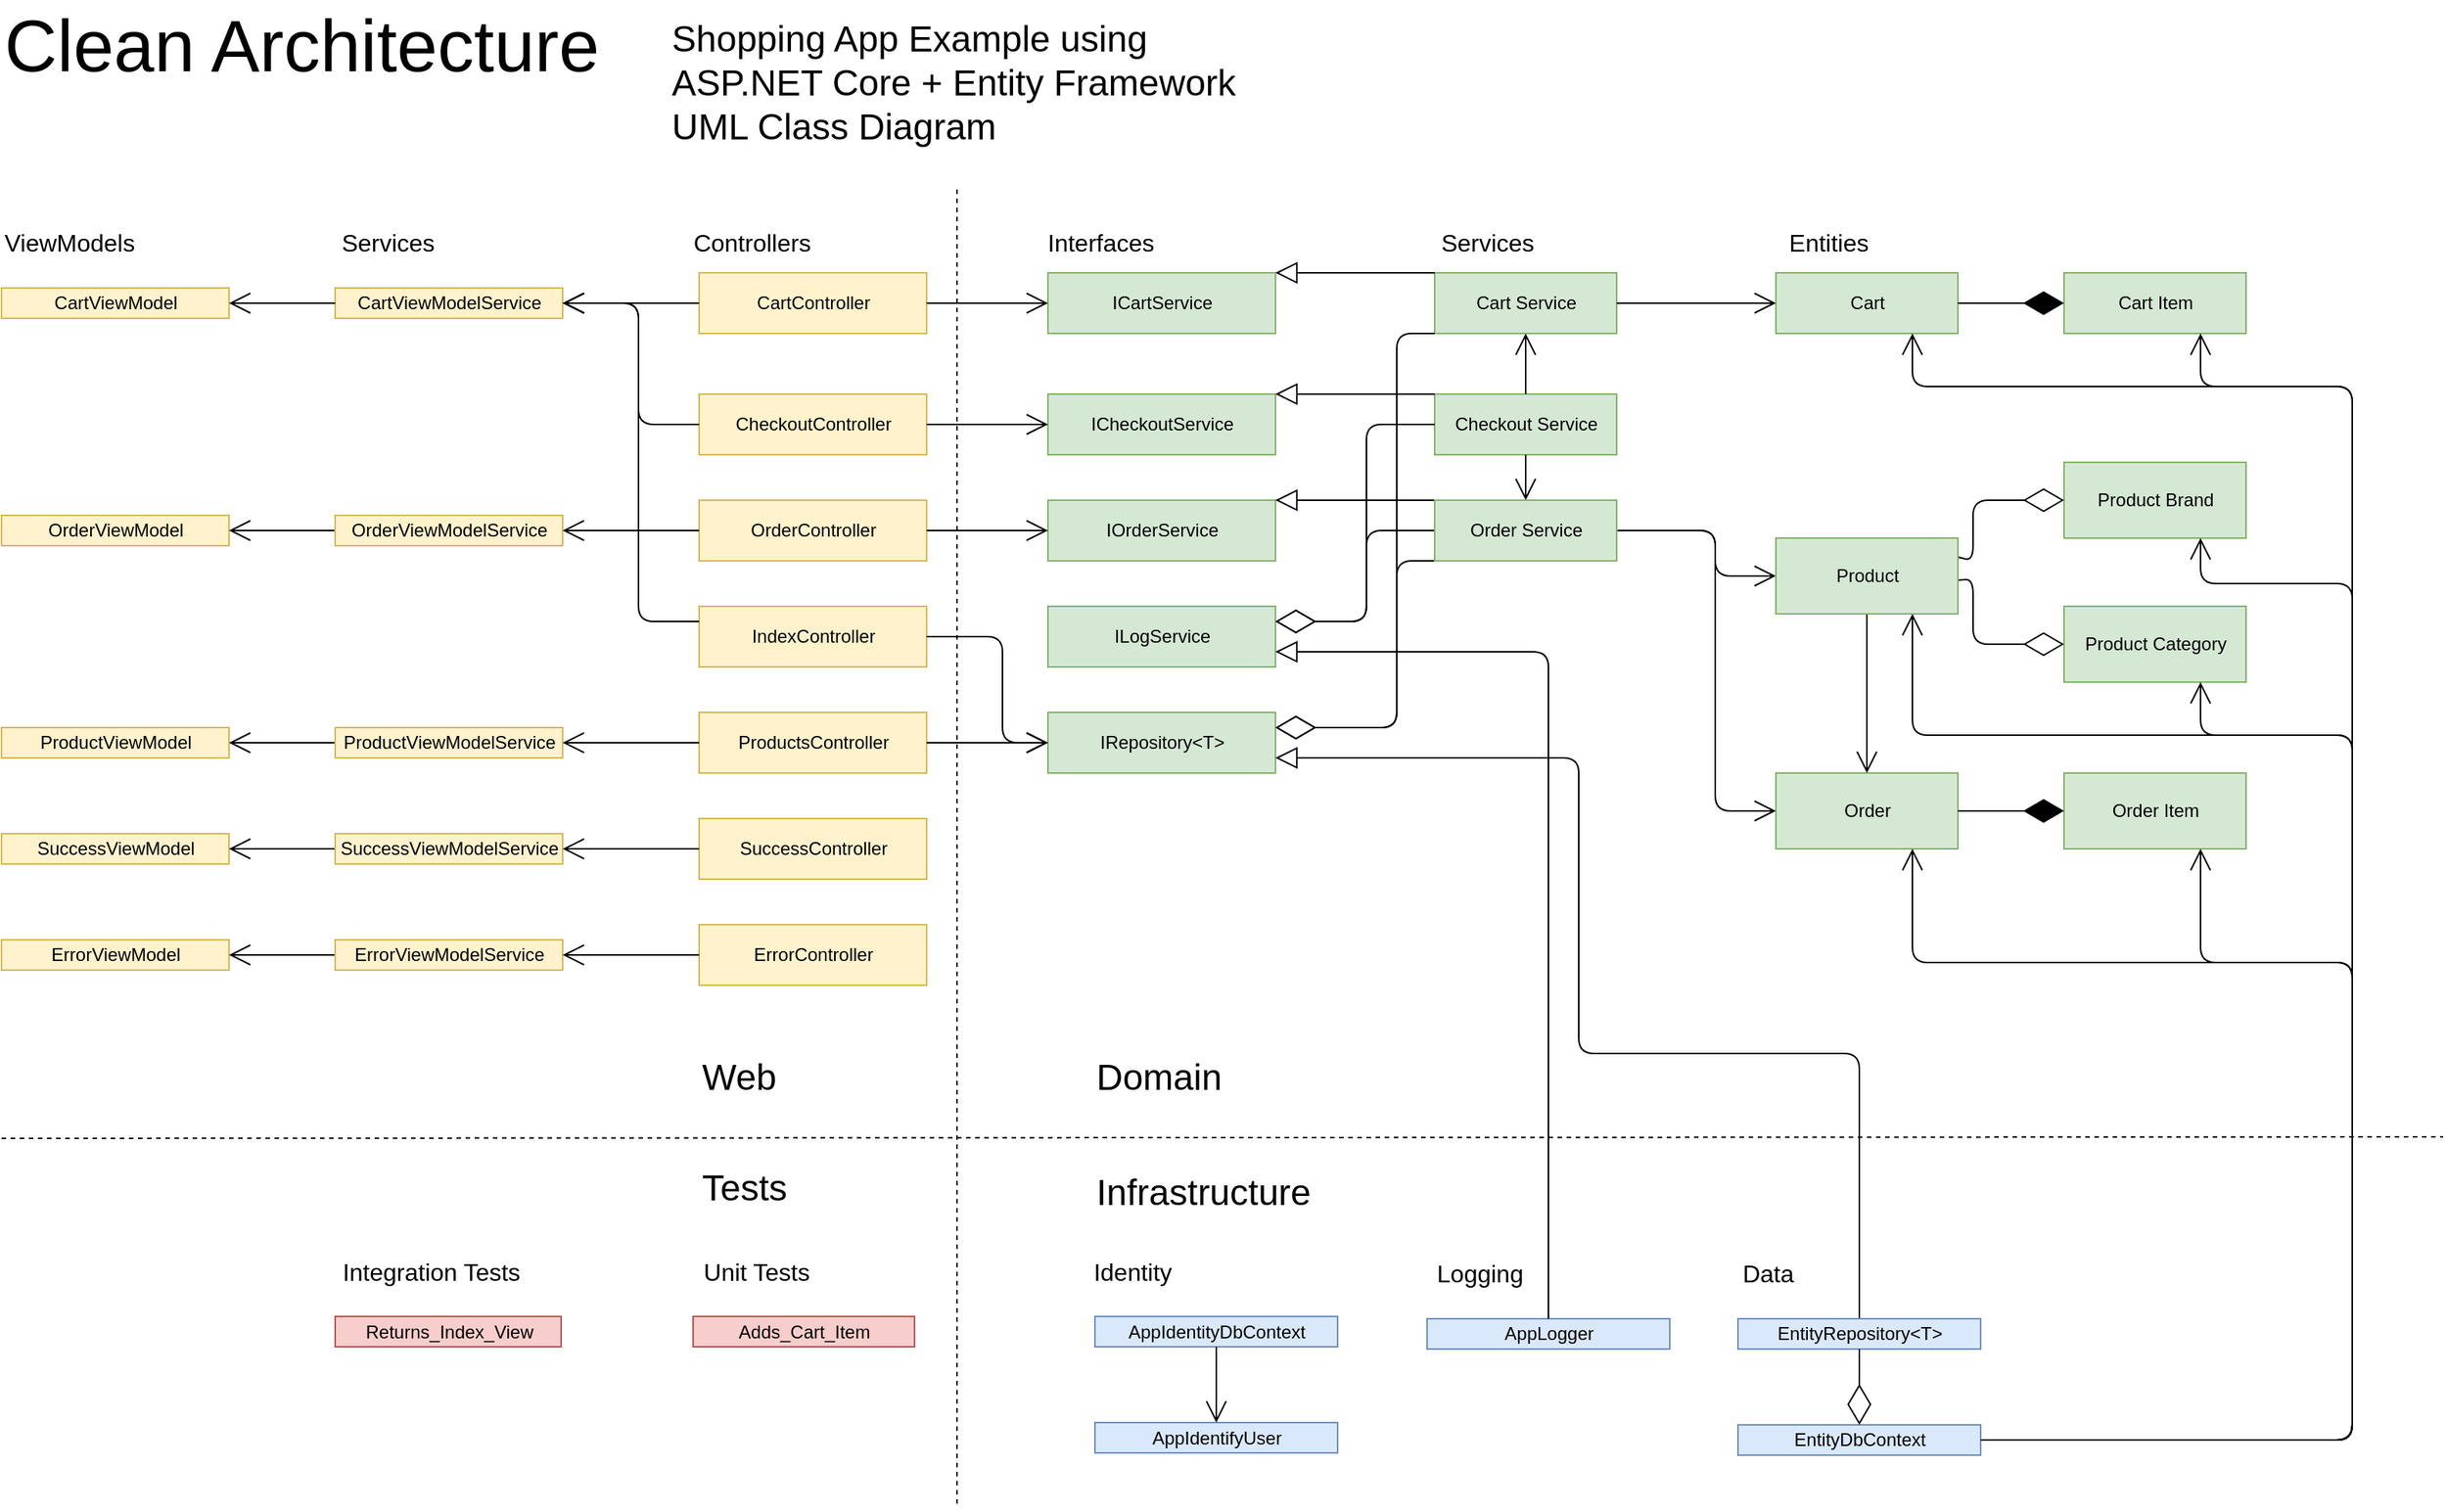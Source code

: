 <mxfile version="15.1.3" type="device"><diagram id="V9oBSz8Pz1SWtYMVpggq" name="Page-1"><mxGraphModel dx="1326" dy="6" grid="0" gridSize="10" guides="1" tooltips="1" connect="1" arrows="1" fold="1" page="0" pageScale="1" pageWidth="850" pageHeight="1100" math="0" shadow="0"><root><mxCell id="0"/><mxCell id="1" parent="0"/><mxCell id="eiqBi_pV7lHJEvHBd8np-5" value="Cart" style="html=1;fillColor=#d5e8d4;strokeColor=#82b366;" parent="1" vertex="1"><mxGeometry x="1210" y="1365" width="120" height="40" as="geometry"/></mxCell><mxCell id="eiqBi_pV7lHJEvHBd8np-6" value="Cart Item" style="html=1;fillColor=#d5e8d4;strokeColor=#82b366;" parent="1" vertex="1"><mxGeometry x="1400" y="1365" width="120" height="40" as="geometry"/></mxCell><mxCell id="eiqBi_pV7lHJEvHBd8np-7" value="Order" style="html=1;fillColor=#d5e8d4;strokeColor=#82b366;" parent="1" vertex="1"><mxGeometry x="1210" y="1695" width="120" height="50" as="geometry"/></mxCell><mxCell id="eiqBi_pV7lHJEvHBd8np-8" value="Order Item" style="html=1;fillColor=#d5e8d4;strokeColor=#82b366;" parent="1" vertex="1"><mxGeometry x="1400" y="1695" width="120" height="50" as="geometry"/></mxCell><mxCell id="eiqBi_pV7lHJEvHBd8np-10" value="Product Brand" style="html=1;fillColor=#d5e8d4;strokeColor=#82b366;" parent="1" vertex="1"><mxGeometry x="1400" y="1490" width="120" height="50" as="geometry"/></mxCell><mxCell id="eiqBi_pV7lHJEvHBd8np-11" value="Product Category" style="html=1;fillColor=#d5e8d4;strokeColor=#82b366;" parent="1" vertex="1"><mxGeometry x="1400" y="1585" width="120" height="50" as="geometry"/></mxCell><mxCell id="eiqBi_pV7lHJEvHBd8np-12" value="" style="endArrow=diamondThin;endFill=1;endSize=24;html=1;exitX=1;exitY=0.5;exitDx=0;exitDy=0;entryX=0;entryY=0.5;entryDx=0;entryDy=0;" parent="1" source="eiqBi_pV7lHJEvHBd8np-5" target="eiqBi_pV7lHJEvHBd8np-6" edge="1"><mxGeometry width="160" relative="1" as="geometry"><mxPoint x="1130" y="1860" as="sourcePoint"/><mxPoint x="970" y="1860" as="targetPoint"/></mxGeometry></mxCell><mxCell id="eiqBi_pV7lHJEvHBd8np-14" value="" style="endArrow=diamondThin;endFill=1;endSize=24;html=1;exitX=1;exitY=0.5;exitDx=0;exitDy=0;entryX=0;entryY=0.5;entryDx=0;entryDy=0;" parent="1" source="eiqBi_pV7lHJEvHBd8np-7" target="eiqBi_pV7lHJEvHBd8np-8" edge="1"><mxGeometry width="160" relative="1" as="geometry"><mxPoint x="1229.58" y="1880" as="sourcePoint"/><mxPoint x="1229.58" y="1950" as="targetPoint"/></mxGeometry></mxCell><mxCell id="eiqBi_pV7lHJEvHBd8np-15" value="" style="endArrow=diamondThin;endFill=0;endSize=24;html=1;exitX=1;exitY=0.25;exitDx=0;exitDy=0;entryX=0;entryY=0.5;entryDx=0;entryDy=0;" parent="1" source="eiqBi_pV7lHJEvHBd8np-9" target="eiqBi_pV7lHJEvHBd8np-10" edge="1"><mxGeometry width="160" relative="1" as="geometry"><mxPoint x="900" y="1965" as="sourcePoint"/><mxPoint x="1060" y="1965" as="targetPoint"/><Array as="points"><mxPoint x="1340" y="1555"/><mxPoint x="1340" y="1515"/></Array></mxGeometry></mxCell><mxCell id="eiqBi_pV7lHJEvHBd8np-16" value="" style="endArrow=diamondThin;endFill=0;endSize=24;html=1;exitDx=0;exitDy=0;entryDx=0;entryDy=0;entryX=0;entryY=0.5;exitX=1.002;exitY=0.554;exitPerimeter=0;" parent="1" source="eiqBi_pV7lHJEvHBd8np-9" target="eiqBi_pV7lHJEvHBd8np-11" edge="1"><mxGeometry width="160" relative="1" as="geometry"><mxPoint x="1030" y="1835" as="sourcePoint"/><mxPoint x="950" y="1905" as="targetPoint"/><Array as="points"><mxPoint x="1340" y="1567"/><mxPoint x="1340" y="1610"/></Array></mxGeometry></mxCell><mxCell id="eiqBi_pV7lHJEvHBd8np-17" value="Cart Service" style="html=1;fillColor=#d5e8d4;strokeColor=#82b366;" parent="1" vertex="1"><mxGeometry x="985" y="1365" width="120" height="40" as="geometry"/></mxCell><mxCell id="eiqBi_pV7lHJEvHBd8np-19" value="Checkout Service" style="html=1;fillColor=#d5e8d4;strokeColor=#82b366;" parent="1" vertex="1"><mxGeometry x="985" y="1445" width="120" height="40" as="geometry"/></mxCell><mxCell id="eiqBi_pV7lHJEvHBd8np-20" value="IRepository&amp;lt;T&amp;gt;" style="html=1;fillColor=#d5e8d4;strokeColor=#82b366;" parent="1" vertex="1"><mxGeometry x="730" y="1655" width="150" height="40" as="geometry"/></mxCell><mxCell id="eiqBi_pV7lHJEvHBd8np-21" value="ICartService" style="html=1;fillColor=#d5e8d4;strokeColor=#82b366;" parent="1" vertex="1"><mxGeometry x="730" y="1365" width="150" height="40" as="geometry"/></mxCell><mxCell id="eiqBi_pV7lHJEvHBd8np-22" value="IOrderService" style="html=1;fillColor=#d5e8d4;strokeColor=#82b366;" parent="1" vertex="1"><mxGeometry x="730" y="1515" width="150" height="40" as="geometry"/></mxCell><mxCell id="eiqBi_pV7lHJEvHBd8np-23" value="ICheckoutService" style="html=1;fillColor=#d5e8d4;strokeColor=#82b366;" parent="1" vertex="1"><mxGeometry x="730" y="1445" width="150" height="40" as="geometry"/></mxCell><mxCell id="eiqBi_pV7lHJEvHBd8np-26" value="" style="endArrow=open;endFill=1;endSize=12;html=1;curved=1;entryX=0.5;entryY=1;entryDx=0;entryDy=0;" parent="1" target="eiqBi_pV7lHJEvHBd8np-17" edge="1"><mxGeometry width="160" relative="1" as="geometry"><mxPoint x="1045" y="1445" as="sourcePoint"/><mxPoint x="1155" y="1605" as="targetPoint"/></mxGeometry></mxCell><mxCell id="eiqBi_pV7lHJEvHBd8np-28" value="" style="endArrow=open;endFill=1;endSize=12;html=1;exitX=0.5;exitY=1;exitDx=0;exitDy=0;entryX=0.5;entryY=0;entryDx=0;entryDy=0;curved=1;" parent="1" source="eiqBi_pV7lHJEvHBd8np-19" target="eiqBi_pV7lHJEvHBd8np-18" edge="1"><mxGeometry width="160" relative="1" as="geometry"><mxPoint x="1435" y="1585" as="sourcePoint"/><mxPoint x="1165" y="1585" as="targetPoint"/></mxGeometry></mxCell><mxCell id="eiqBi_pV7lHJEvHBd8np-30" value="" style="endArrow=block;endFill=0;endSize=12;html=1;exitX=0;exitY=0;exitDx=0;exitDy=0;entryX=1;entryY=0;entryDx=0;entryDy=0;" parent="1" source="eiqBi_pV7lHJEvHBd8np-17" target="eiqBi_pV7lHJEvHBd8np-21" edge="1"><mxGeometry width="160" relative="1" as="geometry"><mxPoint x="1100" y="1560" as="sourcePoint"/><mxPoint x="1260" y="1560" as="targetPoint"/></mxGeometry></mxCell><mxCell id="eiqBi_pV7lHJEvHBd8np-31" value="" style="endArrow=block;endFill=0;endSize=12;html=1;exitX=0;exitY=0;exitDx=0;exitDy=0;entryX=1;entryY=0;entryDx=0;entryDy=0;" parent="1" source="eiqBi_pV7lHJEvHBd8np-18" target="eiqBi_pV7lHJEvHBd8np-22" edge="1"><mxGeometry width="160" relative="1" as="geometry"><mxPoint x="1399.29" y="1550" as="sourcePoint"/><mxPoint x="1399.29" y="1430" as="targetPoint"/></mxGeometry></mxCell><mxCell id="eiqBi_pV7lHJEvHBd8np-32" value="" style="endArrow=block;endFill=0;endSize=12;html=1;entryX=1;entryY=0;entryDx=0;entryDy=0;exitX=0;exitY=0;exitDx=0;exitDy=0;" parent="1" source="eiqBi_pV7lHJEvHBd8np-19" target="eiqBi_pV7lHJEvHBd8np-23" edge="1"><mxGeometry width="160" relative="1" as="geometry"><mxPoint x="1479.5" y="1550" as="sourcePoint"/><mxPoint x="1500" y="1450" as="targetPoint"/></mxGeometry></mxCell><mxCell id="eiqBi_pV7lHJEvHBd8np-38" value="" style="endArrow=diamondThin;endFill=0;endSize=24;html=1;exitX=0;exitY=1;exitDx=0;exitDy=0;entryX=1;entryY=0.25;entryDx=0;entryDy=0;" parent="1" source="eiqBi_pV7lHJEvHBd8np-17" target="eiqBi_pV7lHJEvHBd8np-20" edge="1"><mxGeometry width="160" relative="1" as="geometry"><mxPoint x="290" y="1450" as="sourcePoint"/><mxPoint x="280" y="1520" as="targetPoint"/><Array as="points"><mxPoint x="960" y="1405"/><mxPoint x="960" y="1665"/></Array></mxGeometry></mxCell><mxCell id="eiqBi_pV7lHJEvHBd8np-39" value="" style="endArrow=diamondThin;endFill=0;endSize=24;html=1;exitX=0;exitY=1;exitDx=0;exitDy=0;entryX=1;entryY=0.25;entryDx=0;entryDy=0;" parent="1" source="eiqBi_pV7lHJEvHBd8np-18" target="eiqBi_pV7lHJEvHBd8np-20" edge="1"><mxGeometry width="160" relative="1" as="geometry"><mxPoint x="250" y="1560" as="sourcePoint"/><mxPoint x="800" y="1415" as="targetPoint"/><Array as="points"><mxPoint x="960" y="1555"/><mxPoint x="960" y="1665"/></Array></mxGeometry></mxCell><mxCell id="eiqBi_pV7lHJEvHBd8np-40" value="" style="endArrow=open;endFill=1;endSize=12;html=1;exitX=1;exitY=0.5;exitDx=0;exitDy=0;entryX=0;entryY=0.5;entryDx=0;entryDy=0;" parent="1" source="eiqBi_pV7lHJEvHBd8np-17" target="eiqBi_pV7lHJEvHBd8np-5" edge="1"><mxGeometry width="160" relative="1" as="geometry"><mxPoint x="1375" y="1650" as="sourcePoint"/><mxPoint x="1075" y="1700" as="targetPoint"/></mxGeometry></mxCell><mxCell id="eiqBi_pV7lHJEvHBd8np-41" value="" style="endArrow=open;endFill=1;endSize=12;html=1;exitX=1;exitY=0.5;exitDx=0;exitDy=0;entryX=0;entryY=0.5;entryDx=0;entryDy=0;" parent="1" source="eiqBi_pV7lHJEvHBd8np-18" target="eiqBi_pV7lHJEvHBd8np-7" edge="1"><mxGeometry width="160" relative="1" as="geometry"><mxPoint x="1065" y="1580" as="sourcePoint"/><mxPoint x="1065" y="1710" as="targetPoint"/><Array as="points"><mxPoint x="1170" y="1535"/><mxPoint x="1170" y="1720"/></Array></mxGeometry></mxCell><mxCell id="eiqBi_pV7lHJEvHBd8np-42" value="" style="endArrow=open;endFill=1;endSize=12;html=1;entryX=0;entryY=0.5;entryDx=0;entryDy=0;exitX=1;exitY=0.5;exitDx=0;exitDy=0;" parent="1" source="eiqBi_pV7lHJEvHBd8np-18" target="eiqBi_pV7lHJEvHBd8np-9" edge="1"><mxGeometry width="160" relative="1" as="geometry"><mxPoint x="1473" y="1675" as="sourcePoint"/><mxPoint x="1505" y="1710" as="targetPoint"/><Array as="points"><mxPoint x="1170" y="1535"/><mxPoint x="1170" y="1565"/></Array></mxGeometry></mxCell><mxCell id="eiqBi_pV7lHJEvHBd8np-43" value="" style="endArrow=open;endFill=1;endSize=12;html=1;exitX=1;exitY=0.5;exitDx=0;exitDy=0;entryX=0.75;entryY=1;entryDx=0;entryDy=0;" parent="1" source="p9F3Q-QcMgfargUnhwGG-3" target="eiqBi_pV7lHJEvHBd8np-5" edge="1"><mxGeometry width="160" relative="1" as="geometry"><mxPoint x="920" y="1610" as="sourcePoint"/><mxPoint x="1300" y="1410" as="targetPoint"/><Array as="points"><mxPoint x="1590" y="2135"/><mxPoint x="1590" y="1440"/><mxPoint x="1300" y="1440"/></Array></mxGeometry></mxCell><mxCell id="eiqBi_pV7lHJEvHBd8np-47" value="" style="endArrow=open;endFill=1;endSize=12;html=1;exitX=0.5;exitY=1;exitDx=0;exitDy=0;entryX=0.5;entryY=0;entryDx=0;entryDy=0;startArrow=none;" parent="1" source="eiqBi_pV7lHJEvHBd8np-9" target="eiqBi_pV7lHJEvHBd8np-7" edge="1"><mxGeometry width="160" relative="1" as="geometry"><mxPoint x="1250" y="1305" as="sourcePoint"/><mxPoint x="850" y="1640" as="targetPoint"/></mxGeometry></mxCell><mxCell id="eiqBi_pV7lHJEvHBd8np-48" value="" style="endArrow=open;endFill=1;endSize=12;html=1;exitX=1;exitY=0.5;exitDx=0;exitDy=0;entryX=0.75;entryY=1;entryDx=0;entryDy=0;" parent="1" source="p9F3Q-QcMgfargUnhwGG-3" target="eiqBi_pV7lHJEvHBd8np-8" edge="1"><mxGeometry width="160" relative="1" as="geometry"><mxPoint x="1270" y="1385" as="sourcePoint"/><mxPoint x="1100" y="1720" as="targetPoint"/><Array as="points"><mxPoint x="1590" y="2135"/><mxPoint x="1590" y="1820"/><mxPoint x="1490" y="1820"/></Array></mxGeometry></mxCell><mxCell id="eiqBi_pV7lHJEvHBd8np-49" value="" style="endArrow=open;endFill=1;endSize=12;html=1;exitX=1;exitY=0.5;exitDx=0;exitDy=0;entryX=0.75;entryY=1;entryDx=0;entryDy=0;" parent="1" source="p9F3Q-QcMgfargUnhwGG-3" target="eiqBi_pV7lHJEvHBd8np-11" edge="1"><mxGeometry width="160" relative="1" as="geometry"><mxPoint x="1270" y="1385" as="sourcePoint"/><mxPoint x="1100" y="1810" as="targetPoint"/><Array as="points"><mxPoint x="1590" y="2135"/><mxPoint x="1590" y="1670"/><mxPoint x="1490" y="1670"/></Array></mxGeometry></mxCell><mxCell id="eiqBi_pV7lHJEvHBd8np-50" value="" style="endArrow=open;endFill=1;endSize=12;html=1;exitX=1;exitY=0.5;exitDx=0;exitDy=0;entryX=0.75;entryY=1;entryDx=0;entryDy=0;" parent="1" source="p9F3Q-QcMgfargUnhwGG-3" target="eiqBi_pV7lHJEvHBd8np-10" edge="1"><mxGeometry width="160" relative="1" as="geometry"><mxPoint x="1120" y="1375" as="sourcePoint"/><mxPoint x="790" y="1800" as="targetPoint"/><Array as="points"><mxPoint x="1590" y="2135"/><mxPoint x="1590" y="1570"/><mxPoint x="1490" y="1570"/></Array></mxGeometry></mxCell><mxCell id="eiqBi_pV7lHJEvHBd8np-51" value="" style="endArrow=open;endFill=1;endSize=12;html=1;exitX=1;exitY=0.5;exitDx=0;exitDy=0;entryX=0.75;entryY=1;entryDx=0;entryDy=0;" parent="1" source="p9F3Q-QcMgfargUnhwGG-3" target="eiqBi_pV7lHJEvHBd8np-6" edge="1"><mxGeometry width="160" relative="1" as="geometry"><mxPoint x="1270" y="1385" as="sourcePoint"/><mxPoint x="800" y="1810" as="targetPoint"/><Array as="points"><mxPoint x="1590" y="2135"/><mxPoint x="1590" y="1440"/><mxPoint x="1490" y="1440"/></Array></mxGeometry></mxCell><mxCell id="eiqBi_pV7lHJEvHBd8np-52" value="" style="endArrow=none;dashed=1;html=1;" parent="1" edge="1"><mxGeometry width="50" height="50" relative="1" as="geometry"><mxPoint x="40" y="1936" as="sourcePoint"/><mxPoint x="1650" y="1935" as="targetPoint"/></mxGeometry></mxCell><mxCell id="eiqBi_pV7lHJEvHBd8np-53" value="Domain" style="text;html=1;strokeColor=none;fillColor=none;align=left;verticalAlign=middle;whiteSpace=wrap;rounded=0;fontSize=24;rotation=0;" parent="1" vertex="1"><mxGeometry x="760" y="1881" width="180" height="30" as="geometry"/></mxCell><mxCell id="eiqBi_pV7lHJEvHBd8np-54" value="Interfaces" style="text;html=1;strokeColor=none;fillColor=none;align=center;verticalAlign=middle;whiteSpace=wrap;rounded=0;fontSize=16;rotation=0;" parent="1" vertex="1"><mxGeometry x="730" y="1335" width="70" height="20" as="geometry"/></mxCell><mxCell id="eiqBi_pV7lHJEvHBd8np-55" value="Services" style="text;html=1;strokeColor=none;fillColor=none;align=center;verticalAlign=middle;whiteSpace=wrap;rounded=0;fontSize=16;rotation=0;" parent="1" vertex="1"><mxGeometry x="985" y="1335" width="70" height="20" as="geometry"/></mxCell><mxCell id="eiqBi_pV7lHJEvHBd8np-56" value="Entities" style="text;html=1;strokeColor=none;fillColor=none;align=center;verticalAlign=middle;whiteSpace=wrap;rounded=0;fontSize=16;rotation=0;" parent="1" vertex="1"><mxGeometry x="1210" y="1335" width="70" height="20" as="geometry"/></mxCell><mxCell id="p9F3Q-QcMgfargUnhwGG-2" value="Infrastructure" style="text;html=1;strokeColor=none;fillColor=none;align=left;verticalAlign=middle;whiteSpace=wrap;rounded=0;fontSize=24;rotation=0;" parent="1" vertex="1"><mxGeometry x="760" y="1957" width="240" height="30" as="geometry"/></mxCell><mxCell id="p9F3Q-QcMgfargUnhwGG-3" value="EntityDbContext" style="html=1;fillColor=#dae8fc;strokeColor=#6c8ebf;" parent="1" vertex="1"><mxGeometry x="1185" y="2125" width="160" height="20" as="geometry"/></mxCell><mxCell id="p9F3Q-QcMgfargUnhwGG-4" value="" style="endArrow=block;endFill=0;endSize=12;html=1;entryX=1;entryY=0.75;entryDx=0;entryDy=0;exitX=0.5;exitY=0;exitDx=0;exitDy=0;" parent="1" source="p9F3Q-QcMgfargUnhwGG-5" target="eiqBi_pV7lHJEvHBd8np-20" edge="1"><mxGeometry width="160" relative="1" as="geometry"><mxPoint x="1370" y="1200" as="sourcePoint"/><mxPoint x="1230" y="1170" as="targetPoint"/><Array as="points"><mxPoint x="1265" y="1880"/><mxPoint x="1080" y="1880"/><mxPoint x="1080" y="1685"/></Array></mxGeometry></mxCell><mxCell id="p9F3Q-QcMgfargUnhwGG-5" value="EntityRepository&amp;lt;T&amp;gt;" style="html=1;fillColor=#dae8fc;strokeColor=#6c8ebf;" parent="1" vertex="1"><mxGeometry x="1185" y="2055" width="160" height="20" as="geometry"/></mxCell><mxCell id="p9F3Q-QcMgfargUnhwGG-6" value="" style="endArrow=diamondThin;endFill=0;endSize=24;html=1;entryX=0.5;entryY=0;entryDx=0;entryDy=0;exitX=0.5;exitY=1;exitDx=0;exitDy=0;" parent="1" source="p9F3Q-QcMgfargUnhwGG-5" target="p9F3Q-QcMgfargUnhwGG-3" edge="1"><mxGeometry width="160" relative="1" as="geometry"><mxPoint x="1290" y="2090" as="sourcePoint"/><mxPoint x="1265" y="2100" as="targetPoint"/></mxGeometry></mxCell><mxCell id="p9F3Q-QcMgfargUnhwGG-7" value="AppIdentityDbContext" style="html=1;fillColor=#dae8fc;strokeColor=#6c8ebf;" parent="1" vertex="1"><mxGeometry x="761" y="2053.5" width="160" height="20" as="geometry"/></mxCell><mxCell id="p9F3Q-QcMgfargUnhwGG-8" value="AppIdentifyUser" style="html=1;fillColor=#dae8fc;strokeColor=#6c8ebf;" parent="1" vertex="1"><mxGeometry x="761" y="2123.5" width="160" height="20" as="geometry"/></mxCell><mxCell id="p9F3Q-QcMgfargUnhwGG-9" value="" style="endArrow=open;endFill=1;endSize=12;html=1;exitX=0.5;exitY=1;exitDx=0;exitDy=0;entryX=0.5;entryY=0;entryDx=0;entryDy=0;" parent="1" source="p9F3Q-QcMgfargUnhwGG-7" target="p9F3Q-QcMgfargUnhwGG-8" edge="1"><mxGeometry width="160" relative="1" as="geometry"><mxPoint x="821" y="2083.5" as="sourcePoint"/><mxPoint x="981" y="2083.5" as="targetPoint"/></mxGeometry></mxCell><mxCell id="p9F3Q-QcMgfargUnhwGG-11" value="ILogService" style="html=1;fillColor=#d5e8d4;strokeColor=#82b366;" parent="1" vertex="1"><mxGeometry x="730" y="1585" width="150" height="40" as="geometry"/></mxCell><mxCell id="p9F3Q-QcMgfargUnhwGG-12" value="" style="endArrow=diamondThin;endFill=0;endSize=24;html=1;exitX=0;exitY=0.5;exitDx=0;exitDy=0;startArrow=none;" parent="1" source="eiqBi_pV7lHJEvHBd8np-18" edge="1"><mxGeometry width="160" relative="1" as="geometry"><mxPoint x="340" y="1575" as="sourcePoint"/><mxPoint x="880" y="1595" as="targetPoint"/><Array as="points"><mxPoint x="940" y="1535"/><mxPoint x="940" y="1595"/></Array></mxGeometry></mxCell><mxCell id="p9F3Q-QcMgfargUnhwGG-13" value="" style="endArrow=diamondThin;endFill=0;endSize=24;html=1;entryX=1;entryY=0.25;entryDx=0;entryDy=0;exitX=0;exitY=0.5;exitDx=0;exitDy=0;" parent="1" source="eiqBi_pV7lHJEvHBd8np-19" target="p9F3Q-QcMgfargUnhwGG-11" edge="1"><mxGeometry width="160" relative="1" as="geometry"><mxPoint x="1040" y="1465" as="sourcePoint"/><mxPoint x="90" y="1505" as="targetPoint"/><Array as="points"><mxPoint x="940" y="1465"/><mxPoint x="940" y="1595"/></Array></mxGeometry></mxCell><mxCell id="p9F3Q-QcMgfargUnhwGG-15" value="AppLogger" style="html=1;fillColor=#dae8fc;strokeColor=#6c8ebf;" parent="1" vertex="1"><mxGeometry x="980" y="2055" width="160" height="20" as="geometry"/></mxCell><mxCell id="p9F3Q-QcMgfargUnhwGG-16" value="" style="endArrow=block;endFill=0;endSize=12;html=1;entryX=1;entryY=0.75;entryDx=0;entryDy=0;exitX=0.5;exitY=0;exitDx=0;exitDy=0;" parent="1" source="p9F3Q-QcMgfargUnhwGG-15" target="p9F3Q-QcMgfargUnhwGG-11" edge="1"><mxGeometry width="160" relative="1" as="geometry"><mxPoint x="1060" y="2060" as="sourcePoint"/><mxPoint x="805" y="1550" as="targetPoint"/><Array as="points"><mxPoint x="1060" y="1615"/></Array></mxGeometry></mxCell><mxCell id="p9F3Q-QcMgfargUnhwGG-17" value="Identity" style="text;html=1;strokeColor=none;fillColor=none;align=center;verticalAlign=middle;whiteSpace=wrap;rounded=0;fontSize=16;rotation=0;" parent="1" vertex="1"><mxGeometry x="751" y="2013.5" width="70" height="20" as="geometry"/></mxCell><mxCell id="p9F3Q-QcMgfargUnhwGG-18" value="Data" style="text;html=1;strokeColor=none;fillColor=none;align=center;verticalAlign=middle;whiteSpace=wrap;rounded=0;fontSize=16;rotation=0;" parent="1" vertex="1"><mxGeometry x="1170" y="2015" width="70" height="20" as="geometry"/></mxCell><mxCell id="p9F3Q-QcMgfargUnhwGG-19" value="Logging" style="text;html=1;strokeColor=none;fillColor=none;align=center;verticalAlign=middle;whiteSpace=wrap;rounded=0;fontSize=16;rotation=0;" parent="1" vertex="1"><mxGeometry x="980" y="2015" width="70" height="20" as="geometry"/></mxCell><mxCell id="p9F3Q-QcMgfargUnhwGG-20" value="" style="endArrow=open;endFill=1;endSize=12;html=1;exitX=1;exitY=0.5;exitDx=0;exitDy=0;entryX=0.75;entryY=1;entryDx=0;entryDy=0;" parent="1" source="p9F3Q-QcMgfargUnhwGG-3" target="eiqBi_pV7lHJEvHBd8np-9" edge="1"><mxGeometry width="160" relative="1" as="geometry"><mxPoint x="750" y="1285" as="sourcePoint"/><mxPoint x="1310" y="1650" as="targetPoint"/><Array as="points"><mxPoint x="1590" y="2135"/><mxPoint x="1590" y="1670"/><mxPoint x="1300" y="1670"/></Array></mxGeometry></mxCell><mxCell id="eiqBi_pV7lHJEvHBd8np-9" value="Product" style="html=1;fillColor=#d5e8d4;strokeColor=#82b366;" parent="1" vertex="1"><mxGeometry x="1210" y="1540" width="120" height="50" as="geometry"/></mxCell><mxCell id="eiqBi_pV7lHJEvHBd8np-18" value="Order Service" style="html=1;fillColor=#d5e8d4;strokeColor=#82b366;" parent="1" vertex="1"><mxGeometry x="985" y="1515" width="120" height="40" as="geometry"/></mxCell><mxCell id="p9F3Q-QcMgfargUnhwGG-29" value="" style="endArrow=open;endFill=1;endSize=12;html=1;exitX=1;exitY=0.5;exitDx=0;exitDy=0;entryX=0.75;entryY=1;entryDx=0;entryDy=0;" parent="1" source="p9F3Q-QcMgfargUnhwGG-3" target="eiqBi_pV7lHJEvHBd8np-7" edge="1"><mxGeometry width="160" relative="1" as="geometry"><mxPoint x="1355" y="1225" as="sourcePoint"/><mxPoint x="1460" y="1785" as="targetPoint"/><Array as="points"><mxPoint x="1590" y="2135"/><mxPoint x="1590" y="1820"/><mxPoint x="1300" y="1820"/></Array></mxGeometry></mxCell><mxCell id="p9F3Q-QcMgfargUnhwGG-30" value="" style="endArrow=none;dashed=1;html=1;" parent="1" edge="1"><mxGeometry width="50" height="50" relative="1" as="geometry"><mxPoint x="670" y="1310" as="sourcePoint"/><mxPoint x="670" y="2180" as="targetPoint"/></mxGeometry></mxCell><mxCell id="p9F3Q-QcMgfargUnhwGG-31" value="&lt;font style=&quot;font-size: 48px&quot;&gt;Clean Architecture&lt;/font&gt;&lt;font style=&quot;font-size: 24px&quot;&gt;&lt;br&gt;&lt;/font&gt;" style="text;html=1;strokeColor=none;fillColor=none;align=left;verticalAlign=middle;whiteSpace=wrap;rounded=0;fontSize=36;rotation=0;" parent="1" vertex="1"><mxGeometry x="40" y="1185" width="410" height="60" as="geometry"/></mxCell><mxCell id="p9F3Q-QcMgfargUnhwGG-32" value="Web" style="text;html=1;strokeColor=none;fillColor=none;align=left;verticalAlign=middle;whiteSpace=wrap;rounded=0;fontSize=24;rotation=0;" parent="1" vertex="1"><mxGeometry x="500" y="1881" width="150" height="30" as="geometry"/></mxCell><mxCell id="p9F3Q-QcMgfargUnhwGG-33" value="Controllers" style="text;html=1;strokeColor=none;fillColor=none;align=center;verticalAlign=middle;whiteSpace=wrap;rounded=0;fontSize=16;rotation=0;" parent="1" vertex="1"><mxGeometry x="500" y="1335" width="70" height="20" as="geometry"/></mxCell><mxCell id="p9F3Q-QcMgfargUnhwGG-37" value="Services" style="text;html=1;strokeColor=none;fillColor=none;align=center;verticalAlign=middle;whiteSpace=wrap;rounded=0;fontSize=16;rotation=0;" parent="1" vertex="1"><mxGeometry x="260" y="1335" width="70" height="20" as="geometry"/></mxCell><mxCell id="p9F3Q-QcMgfargUnhwGG-40" value="ViewModels" style="text;html=1;strokeColor=none;fillColor=none;align=center;verticalAlign=middle;whiteSpace=wrap;rounded=0;fontSize=16;rotation=0;" parent="1" vertex="1"><mxGeometry x="50" y="1335" width="70" height="20" as="geometry"/></mxCell><mxCell id="p9F3Q-QcMgfargUnhwGG-41" value="IndexController" style="html=1;fillColor=#fff2cc;strokeColor=#d6b656;" parent="1" vertex="1"><mxGeometry x="500" y="1585" width="150" height="40" as="geometry"/></mxCell><mxCell id="p9F3Q-QcMgfargUnhwGG-42" value="ProductsController" style="html=1;fillColor=#fff2cc;strokeColor=#d6b656;" parent="1" vertex="1"><mxGeometry x="500" y="1655" width="150" height="40" as="geometry"/></mxCell><mxCell id="p9F3Q-QcMgfargUnhwGG-43" value="OrderController" style="html=1;fillColor=#fff2cc;strokeColor=#d6b656;" parent="1" vertex="1"><mxGeometry x="500" y="1515" width="150" height="40" as="geometry"/></mxCell><mxCell id="p9F3Q-QcMgfargUnhwGG-44" value="CartController" style="html=1;fillColor=#fff2cc;strokeColor=#d6b656;" parent="1" vertex="1"><mxGeometry x="500" y="1365" width="150" height="40" as="geometry"/></mxCell><mxCell id="p9F3Q-QcMgfargUnhwGG-46" value="CheckoutController" style="html=1;fillColor=#fff2cc;strokeColor=#d6b656;" parent="1" vertex="1"><mxGeometry x="500" y="1445" width="150" height="40" as="geometry"/></mxCell><mxCell id="p9F3Q-QcMgfargUnhwGG-47" value="SuccessController" style="html=1;fillColor=#fff2cc;strokeColor=#d6b656;" parent="1" vertex="1"><mxGeometry x="500" y="1725" width="150" height="40" as="geometry"/></mxCell><mxCell id="p9F3Q-QcMgfargUnhwGG-48" value="ErrorController" style="html=1;fillColor=#fff2cc;strokeColor=#d6b656;" parent="1" vertex="1"><mxGeometry x="500" y="1795" width="150" height="40" as="geometry"/></mxCell><mxCell id="p9F3Q-QcMgfargUnhwGG-49" value="CartViewModel" style="html=1;fillColor=#fff2cc;strokeColor=#d6b656;" parent="1" vertex="1"><mxGeometry x="40" y="1375" width="150" height="20" as="geometry"/></mxCell><mxCell id="p9F3Q-QcMgfargUnhwGG-51" value="OrderViewModel" style="html=1;fillColor=#fff2cc;strokeColor=#d6b656;" parent="1" vertex="1"><mxGeometry x="40" y="1525" width="150" height="20" as="geometry"/></mxCell><mxCell id="p9F3Q-QcMgfargUnhwGG-53" value="ProductViewModel" style="html=1;fillColor=#fff2cc;strokeColor=#d6b656;" parent="1" vertex="1"><mxGeometry x="40" y="1665" width="150" height="20" as="geometry"/></mxCell><mxCell id="p9F3Q-QcMgfargUnhwGG-54" value="CartViewModelService" style="html=1;fillColor=#fff2cc;strokeColor=#d6b656;" parent="1" vertex="1"><mxGeometry x="260" y="1375" width="150" height="20" as="geometry"/></mxCell><mxCell id="p9F3Q-QcMgfargUnhwGG-56" value="" style="endArrow=open;endFill=1;endSize=12;html=1;fontSize=24;exitX=0;exitY=0.25;exitDx=0;exitDy=0;entryX=1;entryY=0.5;entryDx=0;entryDy=0;" parent="1" source="p9F3Q-QcMgfargUnhwGG-41" target="p9F3Q-QcMgfargUnhwGG-54" edge="1"><mxGeometry width="160" relative="1" as="geometry"><mxPoint x="270" y="1575" as="sourcePoint"/><mxPoint x="430" y="1575" as="targetPoint"/><Array as="points"><mxPoint x="460" y="1595"/><mxPoint x="460" y="1385"/></Array></mxGeometry></mxCell><mxCell id="p9F3Q-QcMgfargUnhwGG-60" value="" style="endArrow=open;endFill=1;endSize=12;html=1;fontSize=24;exitX=0;exitY=0.5;exitDx=0;exitDy=0;entryX=1;entryY=0.5;entryDx=0;entryDy=0;" parent="1" source="p9F3Q-QcMgfargUnhwGG-54" target="p9F3Q-QcMgfargUnhwGG-49" edge="1"><mxGeometry width="160" relative="1" as="geometry"><mxPoint x="510.0" y="1200" as="sourcePoint"/><mxPoint x="440.0" y="1200" as="targetPoint"/></mxGeometry></mxCell><mxCell id="p9F3Q-QcMgfargUnhwGG-61" value="" style="endArrow=open;endFill=1;endSize=12;html=1;fontSize=24;entryX=1;entryY=0.5;entryDx=0;entryDy=0;exitX=0;exitY=0.5;exitDx=0;exitDy=0;" parent="1" source="p9F3Q-QcMgfargUnhwGG-75" target="p9F3Q-QcMgfargUnhwGG-51" edge="1"><mxGeometry width="160" relative="1" as="geometry"><mxPoint x="250" y="1535" as="sourcePoint"/><mxPoint x="360.0" y="1524.58" as="targetPoint"/></mxGeometry></mxCell><mxCell id="p9F3Q-QcMgfargUnhwGG-63" value="" style="endArrow=open;endFill=1;endSize=12;html=1;fontSize=24;exitX=1;exitY=0.5;exitDx=0;exitDy=0;entryX=0;entryY=0.5;entryDx=0;entryDy=0;" parent="1" source="p9F3Q-QcMgfargUnhwGG-41" target="eiqBi_pV7lHJEvHBd8np-20" edge="1"><mxGeometry width="160" relative="1" as="geometry"><mxPoint x="510.0" y="1385" as="sourcePoint"/><mxPoint x="710" y="1445" as="targetPoint"/><Array as="points"><mxPoint x="700" y="1605"/><mxPoint x="700" y="1675"/></Array></mxGeometry></mxCell><mxCell id="p9F3Q-QcMgfargUnhwGG-64" value="" style="endArrow=open;endFill=1;endSize=12;html=1;fontSize=24;exitX=1;exitY=0.5;exitDx=0;exitDy=0;entryX=0;entryY=0.5;entryDx=0;entryDy=0;" parent="1" source="p9F3Q-QcMgfargUnhwGG-43" target="eiqBi_pV7lHJEvHBd8np-22" edge="1"><mxGeometry width="160" relative="1" as="geometry"><mxPoint x="660" y="1395" as="sourcePoint"/><mxPoint x="740" y="1685" as="targetPoint"/></mxGeometry></mxCell><mxCell id="p9F3Q-QcMgfargUnhwGG-65" value="" style="endArrow=open;endFill=1;endSize=12;html=1;fontSize=24;exitX=1;exitY=0.5;exitDx=0;exitDy=0;entryX=0;entryY=0.5;entryDx=0;entryDy=0;" parent="1" source="p9F3Q-QcMgfargUnhwGG-46" target="eiqBi_pV7lHJEvHBd8np-23" edge="1"><mxGeometry width="160" relative="1" as="geometry"><mxPoint x="660" y="1535" as="sourcePoint"/><mxPoint x="740" y="1545" as="targetPoint"/></mxGeometry></mxCell><mxCell id="p9F3Q-QcMgfargUnhwGG-66" value="" style="endArrow=open;endFill=1;endSize=12;html=1;fontSize=24;exitX=1;exitY=0.5;exitDx=0;exitDy=0;entryX=0;entryY=0.5;entryDx=0;entryDy=0;" parent="1" source="p9F3Q-QcMgfargUnhwGG-44" target="eiqBi_pV7lHJEvHBd8np-21" edge="1"><mxGeometry width="160" relative="1" as="geometry"><mxPoint x="660" y="1675" as="sourcePoint"/><mxPoint x="740" y="1475" as="targetPoint"/></mxGeometry></mxCell><mxCell id="p9F3Q-QcMgfargUnhwGG-67" value="" style="endArrow=open;endFill=1;endSize=12;html=1;fontSize=24;exitX=1;exitY=0.5;exitDx=0;exitDy=0;" parent="1" source="p9F3Q-QcMgfargUnhwGG-42" edge="1"><mxGeometry width="160" relative="1" as="geometry"><mxPoint x="660" y="1395" as="sourcePoint"/><mxPoint x="730" y="1675" as="targetPoint"/></mxGeometry></mxCell><mxCell id="p9F3Q-QcMgfargUnhwGG-69" value="" style="endArrow=open;endFill=1;endSize=12;html=1;fontSize=24;entryX=1;entryY=0.5;entryDx=0;entryDy=0;exitX=0;exitY=0.5;exitDx=0;exitDy=0;" parent="1" source="p9F3Q-QcMgfargUnhwGG-79" target="p9F3Q-QcMgfargUnhwGG-53" edge="1"><mxGeometry width="160" relative="1" as="geometry"><mxPoint x="240" y="1675" as="sourcePoint"/><mxPoint x="30" y="1535" as="targetPoint"/></mxGeometry></mxCell><mxCell id="p9F3Q-QcMgfargUnhwGG-72" value="" style="endArrow=open;endFill=1;endSize=12;html=1;fontSize=24;exitX=0;exitY=0.5;exitDx=0;exitDy=0;entryX=1;entryY=0.5;entryDx=0;entryDy=0;" parent="1" source="p9F3Q-QcMgfargUnhwGG-44" target="p9F3Q-QcMgfargUnhwGG-54" edge="1"><mxGeometry width="160" relative="1" as="geometry"><mxPoint x="510" y="1605" as="sourcePoint"/><mxPoint x="430" y="1575" as="targetPoint"/></mxGeometry></mxCell><mxCell id="p9F3Q-QcMgfargUnhwGG-73" value="" style="endArrow=open;endFill=1;endSize=12;html=1;fontSize=24;exitX=0;exitY=0.5;exitDx=0;exitDy=0;entryX=1;entryY=0.5;entryDx=0;entryDy=0;" parent="1" source="p9F3Q-QcMgfargUnhwGG-46" target="p9F3Q-QcMgfargUnhwGG-54" edge="1"><mxGeometry width="160" relative="1" as="geometry"><mxPoint x="510" y="1395" as="sourcePoint"/><mxPoint x="430" y="1575" as="targetPoint"/><Array as="points"><mxPoint x="460" y="1465"/><mxPoint x="460" y="1385"/></Array></mxGeometry></mxCell><mxCell id="p9F3Q-QcMgfargUnhwGG-75" value="OrderViewModelService" style="html=1;fillColor=#fff2cc;strokeColor=#d6b656;" parent="1" vertex="1"><mxGeometry x="260" y="1525" width="150" height="20" as="geometry"/></mxCell><mxCell id="p9F3Q-QcMgfargUnhwGG-79" value="ProductViewModelService" style="html=1;fillColor=#fff2cc;strokeColor=#d6b656;" parent="1" vertex="1"><mxGeometry x="260" y="1665" width="150" height="20" as="geometry"/></mxCell><mxCell id="p9F3Q-QcMgfargUnhwGG-81" value="" style="endArrow=open;endFill=1;endSize=12;html=1;fontSize=24;entryX=1;entryY=0.5;entryDx=0;entryDy=0;exitX=0;exitY=0.5;exitDx=0;exitDy=0;" parent="1" source="p9F3Q-QcMgfargUnhwGG-43" target="p9F3Q-QcMgfargUnhwGG-75" edge="1"><mxGeometry width="160" relative="1" as="geometry"><mxPoint x="270" y="1545" as="sourcePoint"/><mxPoint x="200" y="1545" as="targetPoint"/></mxGeometry></mxCell><mxCell id="p9F3Q-QcMgfargUnhwGG-82" value="" style="endArrow=open;endFill=1;endSize=12;html=1;fontSize=24;entryX=1;entryY=0.5;entryDx=0;entryDy=0;exitX=0;exitY=0.5;exitDx=0;exitDy=0;" parent="1" source="p9F3Q-QcMgfargUnhwGG-42" target="p9F3Q-QcMgfargUnhwGG-79" edge="1"><mxGeometry width="160" relative="1" as="geometry"><mxPoint x="510" y="1545" as="sourcePoint"/><mxPoint x="420" y="1545" as="targetPoint"/></mxGeometry></mxCell><mxCell id="p9F3Q-QcMgfargUnhwGG-83" value="SuccessViewModel" style="html=1;fillColor=#fff2cc;strokeColor=#d6b656;" parent="1" vertex="1"><mxGeometry x="40" y="1735" width="150" height="20" as="geometry"/></mxCell><mxCell id="p9F3Q-QcMgfargUnhwGG-84" value="" style="endArrow=open;endFill=1;endSize=12;html=1;fontSize=24;entryX=1;entryY=0.5;entryDx=0;entryDy=0;exitX=0;exitY=0.5;exitDx=0;exitDy=0;" parent="1" source="p9F3Q-QcMgfargUnhwGG-85" target="p9F3Q-QcMgfargUnhwGG-83" edge="1"><mxGeometry width="160" relative="1" as="geometry"><mxPoint x="240" y="1745" as="sourcePoint"/><mxPoint x="30" y="1605" as="targetPoint"/></mxGeometry></mxCell><mxCell id="p9F3Q-QcMgfargUnhwGG-85" value="SuccessViewModelService" style="html=1;fillColor=#fff2cc;strokeColor=#d6b656;" parent="1" vertex="1"><mxGeometry x="260" y="1735" width="150" height="20" as="geometry"/></mxCell><mxCell id="p9F3Q-QcMgfargUnhwGG-86" value="" style="endArrow=open;endFill=1;endSize=12;html=1;fontSize=24;entryX=1;entryY=0.5;entryDx=0;entryDy=0;exitX=0;exitY=0.5;exitDx=0;exitDy=0;" parent="1" source="p9F3Q-QcMgfargUnhwGG-47" target="p9F3Q-QcMgfargUnhwGG-85" edge="1"><mxGeometry width="160" relative="1" as="geometry"><mxPoint x="500" y="1745" as="sourcePoint"/><mxPoint x="420" y="1615" as="targetPoint"/></mxGeometry></mxCell><mxCell id="p9F3Q-QcMgfargUnhwGG-87" value="ErrorViewModel" style="html=1;fillColor=#fff2cc;strokeColor=#d6b656;" parent="1" vertex="1"><mxGeometry x="40" y="1805" width="150" height="20" as="geometry"/></mxCell><mxCell id="p9F3Q-QcMgfargUnhwGG-88" value="" style="endArrow=open;endFill=1;endSize=12;html=1;fontSize=24;entryX=1;entryY=0.5;entryDx=0;entryDy=0;exitX=0;exitY=0.5;exitDx=0;exitDy=0;" parent="1" source="p9F3Q-QcMgfargUnhwGG-89" target="p9F3Q-QcMgfargUnhwGG-87" edge="1"><mxGeometry width="160" relative="1" as="geometry"><mxPoint x="240" y="1815" as="sourcePoint"/><mxPoint x="30" y="1675" as="targetPoint"/></mxGeometry></mxCell><mxCell id="p9F3Q-QcMgfargUnhwGG-89" value="ErrorViewModelService" style="html=1;fillColor=#fff2cc;strokeColor=#d6b656;" parent="1" vertex="1"><mxGeometry x="260" y="1805" width="150" height="20" as="geometry"/></mxCell><mxCell id="p9F3Q-QcMgfargUnhwGG-90" value="" style="endArrow=open;endFill=1;endSize=12;html=1;fontSize=24;entryX=1;entryY=0.5;entryDx=0;entryDy=0;exitX=0;exitY=0.5;exitDx=0;exitDy=0;" parent="1" source="p9F3Q-QcMgfargUnhwGG-48" target="p9F3Q-QcMgfargUnhwGG-89" edge="1"><mxGeometry width="160" relative="1" as="geometry"><mxPoint x="490" y="1810" as="sourcePoint"/><mxPoint x="420" y="1685" as="targetPoint"/></mxGeometry></mxCell><mxCell id="p9F3Q-QcMgfargUnhwGG-91" value="&lt;span style=&quot;color: rgb(0, 0, 0); font-family: helvetica; font-size: 24px; font-style: normal; font-weight: 400; letter-spacing: normal; text-align: left; text-indent: 0px; text-transform: none; word-spacing: 0px; background-color: rgb(255, 255, 255); display: inline; float: none;&quot;&gt;Shopping App Example using&lt;/span&gt;&lt;br style=&quot;color: rgb(0, 0, 0); font-family: helvetica; font-size: 24px; font-style: normal; font-weight: 400; letter-spacing: normal; text-align: left; text-indent: 0px; text-transform: none; word-spacing: 0px; background-color: rgb(255, 255, 255);&quot;&gt;&lt;span style=&quot;color: rgb(0, 0, 0); font-family: helvetica; font-size: 24px; font-style: normal; font-weight: 400; letter-spacing: normal; text-align: left; text-indent: 0px; text-transform: none; word-spacing: 0px; background-color: rgb(255, 255, 255); display: inline; float: none;&quot;&gt;ASP.NET Core +&amp;nbsp;Entity Framework&lt;/span&gt;&lt;br style=&quot;color: rgb(0, 0, 0); font-family: helvetica; font-size: 24px; font-style: normal; font-weight: 400; letter-spacing: normal; text-align: left; text-indent: 0px; text-transform: none; word-spacing: 0px; background-color: rgb(255, 255, 255);&quot;&gt;&lt;span style=&quot;color: rgb(0, 0, 0); font-family: helvetica; font-size: 24px; font-style: normal; font-weight: 400; letter-spacing: normal; text-align: left; text-indent: 0px; text-transform: none; word-spacing: 0px; background-color: rgb(255, 255, 255); display: inline; float: none;&quot;&gt;UML Class Diagram&lt;/span&gt;" style="text;whiteSpace=wrap;html=1;fontSize=24;" parent="1" vertex="1"><mxGeometry x="480" y="1190" width="400" height="100" as="geometry"/></mxCell><mxCell id="p9F3Q-QcMgfargUnhwGG-93" value="Tests" style="text;html=1;strokeColor=none;fillColor=none;align=left;verticalAlign=middle;whiteSpace=wrap;rounded=0;fontSize=24;rotation=0;" parent="1" vertex="1"><mxGeometry x="500" y="1952" width="66" height="33" as="geometry"/></mxCell><mxCell id="p9F3Q-QcMgfargUnhwGG-94" value="Unit Tests" style="text;html=1;strokeColor=none;fillColor=none;align=center;verticalAlign=middle;whiteSpace=wrap;rounded=0;fontSize=16;rotation=0;" parent="1" vertex="1"><mxGeometry x="498" y="2012.5" width="80" height="23" as="geometry"/></mxCell><mxCell id="p9F3Q-QcMgfargUnhwGG-95" value="Integration Tests" style="text;html=1;strokeColor=none;fillColor=none;align=center;verticalAlign=middle;whiteSpace=wrap;rounded=0;fontSize=16;rotation=0;" parent="1" vertex="1"><mxGeometry x="260" y="2012" width="127" height="23" as="geometry"/></mxCell><mxCell id="p9F3Q-QcMgfargUnhwGG-97" value="Adds_Cart_Item" style="html=1;fillColor=#f8cecc;strokeColor=#b85450;" parent="1" vertex="1"><mxGeometry x="496" y="2053.5" width="146" height="20" as="geometry"/></mxCell><mxCell id="p9F3Q-QcMgfargUnhwGG-98" value="Returns_Index_View" style="html=1;fillColor=#f8cecc;strokeColor=#b85450;" parent="1" vertex="1"><mxGeometry x="260" y="2053.5" width="149" height="20" as="geometry"/></mxCell></root></mxGraphModel></diagram></mxfile>